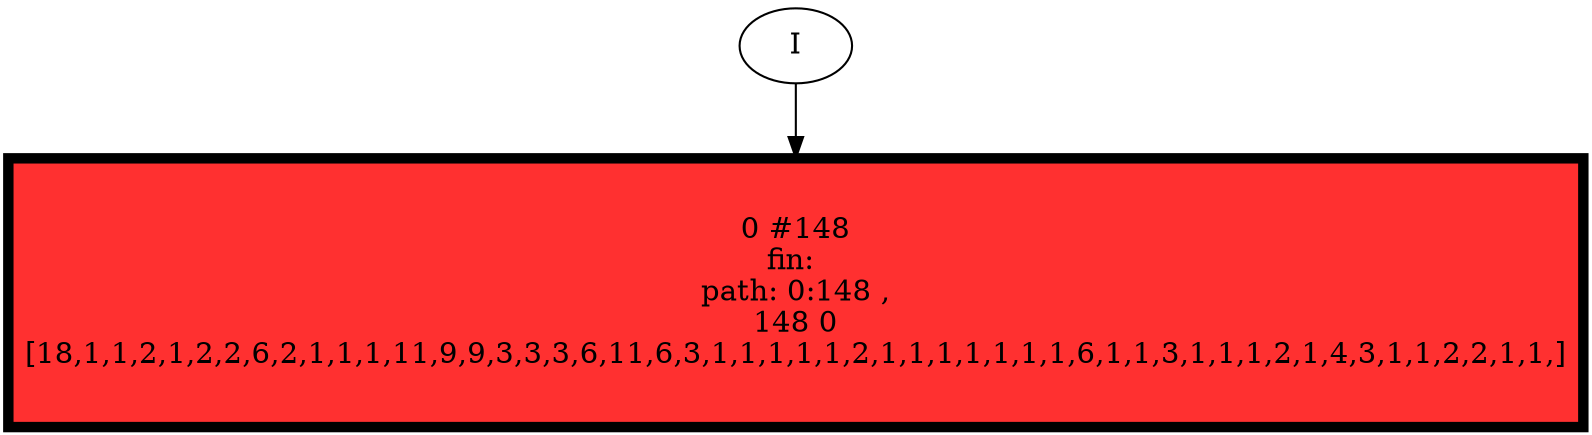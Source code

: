 // produced with flexfringe // 
digraph DFA {
	0 [label="root" shape=box];
		I -> 0;
	0 [ label="0 #148
fin: 
 path: 0:148 , 
148 0
[18,1,1,2,1,2,2,6,2,1,1,1,11,9,9,3,3,3,6,11,6,3,1,1,1,1,1,2,1,1,1,1,1,1,1,6,1,1,3,1,1,1,2,1,4,3,1,1,2,2,1,1,]" , style=filled, fillcolor="firebrick1", width=1.79242, height=1.79242, penwidth=5.00395];
}
